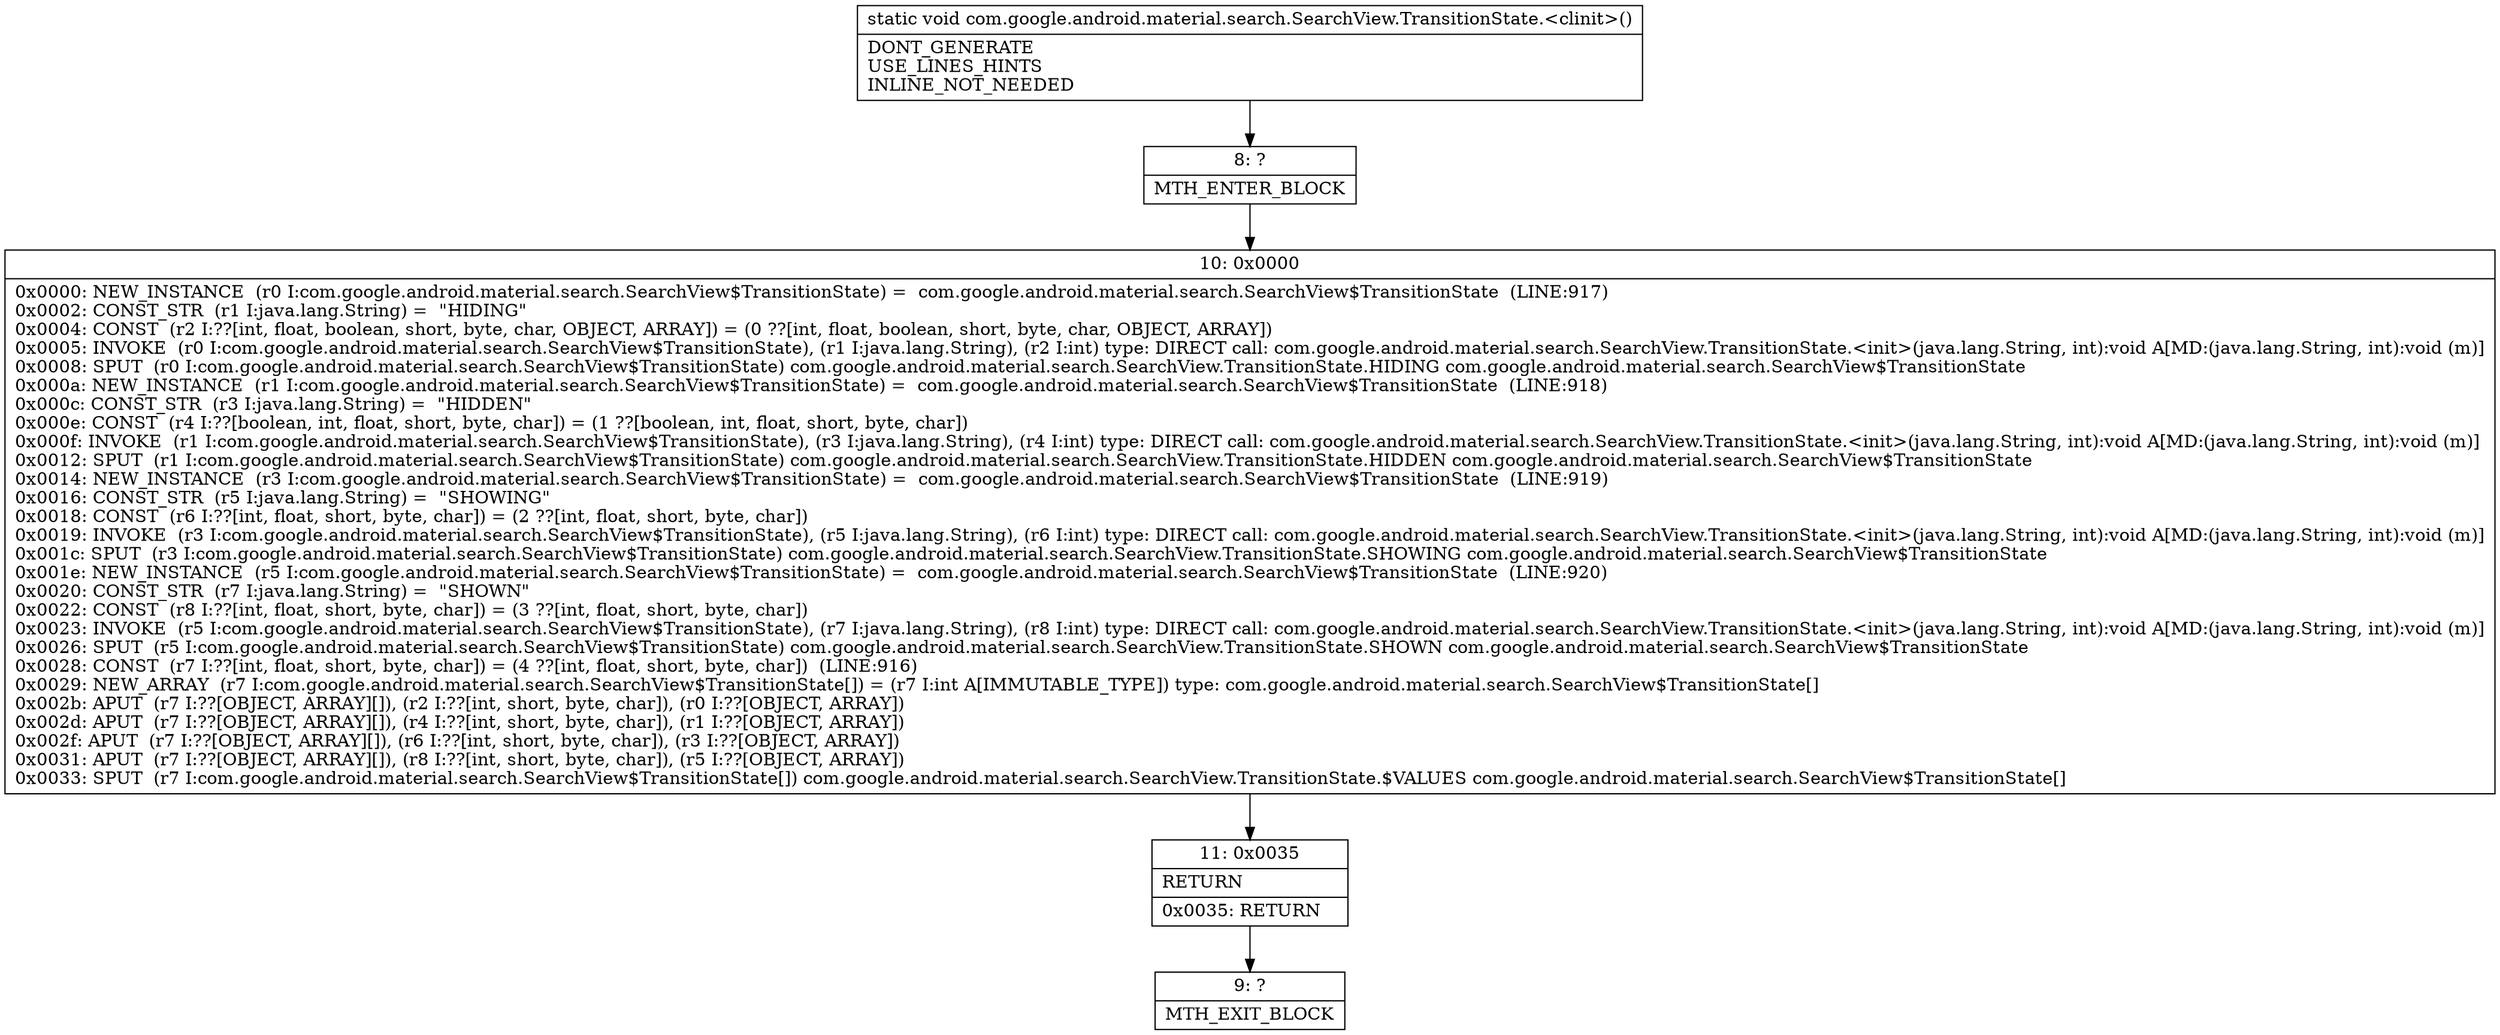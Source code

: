 digraph "CFG forcom.google.android.material.search.SearchView.TransitionState.\<clinit\>()V" {
Node_8 [shape=record,label="{8\:\ ?|MTH_ENTER_BLOCK\l}"];
Node_10 [shape=record,label="{10\:\ 0x0000|0x0000: NEW_INSTANCE  (r0 I:com.google.android.material.search.SearchView$TransitionState) =  com.google.android.material.search.SearchView$TransitionState  (LINE:917)\l0x0002: CONST_STR  (r1 I:java.lang.String) =  \"HIDING\" \l0x0004: CONST  (r2 I:??[int, float, boolean, short, byte, char, OBJECT, ARRAY]) = (0 ??[int, float, boolean, short, byte, char, OBJECT, ARRAY]) \l0x0005: INVOKE  (r0 I:com.google.android.material.search.SearchView$TransitionState), (r1 I:java.lang.String), (r2 I:int) type: DIRECT call: com.google.android.material.search.SearchView.TransitionState.\<init\>(java.lang.String, int):void A[MD:(java.lang.String, int):void (m)]\l0x0008: SPUT  (r0 I:com.google.android.material.search.SearchView$TransitionState) com.google.android.material.search.SearchView.TransitionState.HIDING com.google.android.material.search.SearchView$TransitionState \l0x000a: NEW_INSTANCE  (r1 I:com.google.android.material.search.SearchView$TransitionState) =  com.google.android.material.search.SearchView$TransitionState  (LINE:918)\l0x000c: CONST_STR  (r3 I:java.lang.String) =  \"HIDDEN\" \l0x000e: CONST  (r4 I:??[boolean, int, float, short, byte, char]) = (1 ??[boolean, int, float, short, byte, char]) \l0x000f: INVOKE  (r1 I:com.google.android.material.search.SearchView$TransitionState), (r3 I:java.lang.String), (r4 I:int) type: DIRECT call: com.google.android.material.search.SearchView.TransitionState.\<init\>(java.lang.String, int):void A[MD:(java.lang.String, int):void (m)]\l0x0012: SPUT  (r1 I:com.google.android.material.search.SearchView$TransitionState) com.google.android.material.search.SearchView.TransitionState.HIDDEN com.google.android.material.search.SearchView$TransitionState \l0x0014: NEW_INSTANCE  (r3 I:com.google.android.material.search.SearchView$TransitionState) =  com.google.android.material.search.SearchView$TransitionState  (LINE:919)\l0x0016: CONST_STR  (r5 I:java.lang.String) =  \"SHOWING\" \l0x0018: CONST  (r6 I:??[int, float, short, byte, char]) = (2 ??[int, float, short, byte, char]) \l0x0019: INVOKE  (r3 I:com.google.android.material.search.SearchView$TransitionState), (r5 I:java.lang.String), (r6 I:int) type: DIRECT call: com.google.android.material.search.SearchView.TransitionState.\<init\>(java.lang.String, int):void A[MD:(java.lang.String, int):void (m)]\l0x001c: SPUT  (r3 I:com.google.android.material.search.SearchView$TransitionState) com.google.android.material.search.SearchView.TransitionState.SHOWING com.google.android.material.search.SearchView$TransitionState \l0x001e: NEW_INSTANCE  (r5 I:com.google.android.material.search.SearchView$TransitionState) =  com.google.android.material.search.SearchView$TransitionState  (LINE:920)\l0x0020: CONST_STR  (r7 I:java.lang.String) =  \"SHOWN\" \l0x0022: CONST  (r8 I:??[int, float, short, byte, char]) = (3 ??[int, float, short, byte, char]) \l0x0023: INVOKE  (r5 I:com.google.android.material.search.SearchView$TransitionState), (r7 I:java.lang.String), (r8 I:int) type: DIRECT call: com.google.android.material.search.SearchView.TransitionState.\<init\>(java.lang.String, int):void A[MD:(java.lang.String, int):void (m)]\l0x0026: SPUT  (r5 I:com.google.android.material.search.SearchView$TransitionState) com.google.android.material.search.SearchView.TransitionState.SHOWN com.google.android.material.search.SearchView$TransitionState \l0x0028: CONST  (r7 I:??[int, float, short, byte, char]) = (4 ??[int, float, short, byte, char])  (LINE:916)\l0x0029: NEW_ARRAY  (r7 I:com.google.android.material.search.SearchView$TransitionState[]) = (r7 I:int A[IMMUTABLE_TYPE]) type: com.google.android.material.search.SearchView$TransitionState[] \l0x002b: APUT  (r7 I:??[OBJECT, ARRAY][]), (r2 I:??[int, short, byte, char]), (r0 I:??[OBJECT, ARRAY]) \l0x002d: APUT  (r7 I:??[OBJECT, ARRAY][]), (r4 I:??[int, short, byte, char]), (r1 I:??[OBJECT, ARRAY]) \l0x002f: APUT  (r7 I:??[OBJECT, ARRAY][]), (r6 I:??[int, short, byte, char]), (r3 I:??[OBJECT, ARRAY]) \l0x0031: APUT  (r7 I:??[OBJECT, ARRAY][]), (r8 I:??[int, short, byte, char]), (r5 I:??[OBJECT, ARRAY]) \l0x0033: SPUT  (r7 I:com.google.android.material.search.SearchView$TransitionState[]) com.google.android.material.search.SearchView.TransitionState.$VALUES com.google.android.material.search.SearchView$TransitionState[] \l}"];
Node_11 [shape=record,label="{11\:\ 0x0035|RETURN\l|0x0035: RETURN   \l}"];
Node_9 [shape=record,label="{9\:\ ?|MTH_EXIT_BLOCK\l}"];
MethodNode[shape=record,label="{static void com.google.android.material.search.SearchView.TransitionState.\<clinit\>()  | DONT_GENERATE\lUSE_LINES_HINTS\lINLINE_NOT_NEEDED\l}"];
MethodNode -> Node_8;Node_8 -> Node_10;
Node_10 -> Node_11;
Node_11 -> Node_9;
}

